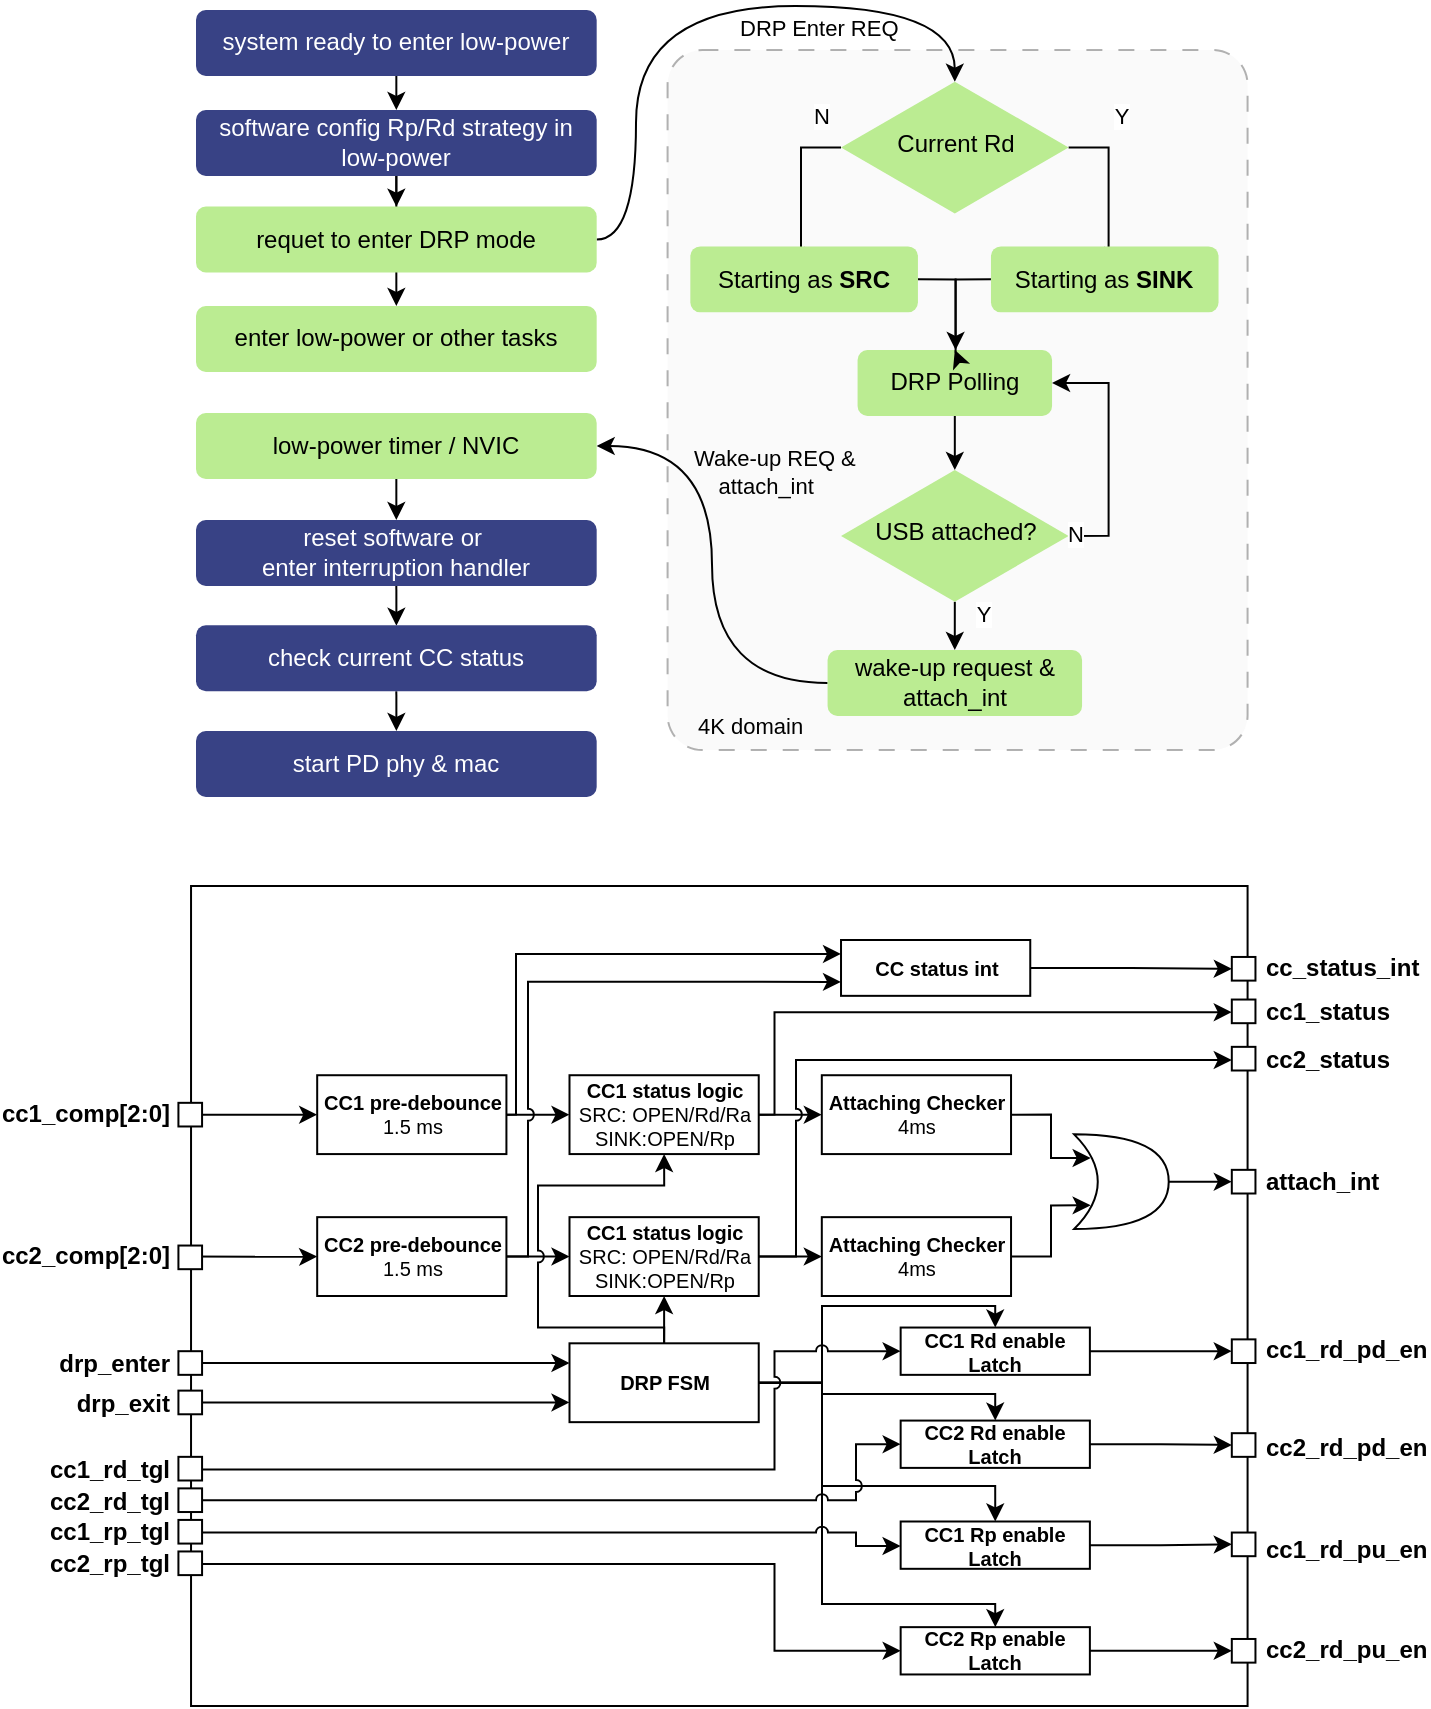 <mxfile version="28.1.1">
  <diagram id="C5RBs43oDa-KdzZeNtuy" name="Page-1">
    <mxGraphModel dx="1251" dy="765" grid="1" gridSize="10" guides="1" tooltips="1" connect="1" arrows="1" fold="1" page="1" pageScale="1" pageWidth="827" pageHeight="1169" math="0" shadow="0">
      <root>
        <mxCell id="WIyWlLk6GJQsqaUBKTNV-0" />
        <mxCell id="WIyWlLk6GJQsqaUBKTNV-1" parent="WIyWlLk6GJQsqaUBKTNV-0" />
        <mxCell id="k-OjUfjaWByeUFr5w0yE-12" value="&lt;span style=&quot;color: rgb(0, 0, 0); font-family: Helvetica; font-size: 11px; font-style: normal; font-variant-ligatures: normal; font-variant-caps: normal; font-weight: 400; letter-spacing: normal; orphans: 2; text-align: center; text-indent: 0px; text-transform: none; widows: 2; word-spacing: 0px; -webkit-text-stroke-width: 0px; white-space: nowrap; text-decoration-thickness: initial; text-decoration-style: initial; text-decoration-color: initial; float: none; display: inline !important;&quot;&gt;DRP Enter REQ&lt;/span&gt;" style="text;whiteSpace=wrap;html=1;labelBackgroundColor=none;" vertex="1" parent="WIyWlLk6GJQsqaUBKTNV-1">
          <mxGeometry x="439.996" y="87.0" width="125.172" height="24.552" as="geometry" />
        </mxCell>
        <mxCell id="k-OjUfjaWByeUFr5w0yE-61" value="" style="rounded=0;whiteSpace=wrap;html=1;" vertex="1" parent="WIyWlLk6GJQsqaUBKTNV-1">
          <mxGeometry x="167.519" y="530" width="528.269" height="410" as="geometry" />
        </mxCell>
        <mxCell id="k-OjUfjaWByeUFr5w0yE-22" style="edgeStyle=orthogonalEdgeStyle;rounded=0;orthogonalLoop=1;jettySize=auto;html=1;exitX=1;exitY=0.5;exitDx=0;exitDy=0;entryX=0;entryY=0.5;entryDx=0;entryDy=0;fontSize=10;" edge="1" parent="WIyWlLk6GJQsqaUBKTNV-1" source="k-OjUfjaWByeUFr5w0yE-13" target="k-OjUfjaWByeUFr5w0yE-15">
          <mxGeometry relative="1" as="geometry" />
        </mxCell>
        <mxCell id="k-OjUfjaWByeUFr5w0yE-161" style="edgeStyle=orthogonalEdgeStyle;rounded=0;orthogonalLoop=1;jettySize=auto;html=1;exitX=1;exitY=0.5;exitDx=0;exitDy=0;entryX=0;entryY=0.25;entryDx=0;entryDy=0;" edge="1" parent="WIyWlLk6GJQsqaUBKTNV-1" source="k-OjUfjaWByeUFr5w0yE-13" target="k-OjUfjaWByeUFr5w0yE-91">
          <mxGeometry relative="1" as="geometry">
            <Array as="points">
              <mxPoint x="330" y="644" />
              <mxPoint x="330" y="564" />
            </Array>
          </mxGeometry>
        </mxCell>
        <mxCell id="k-OjUfjaWByeUFr5w0yE-13" value="&lt;div&gt;&lt;b&gt;CC1 pre-debounce&lt;/b&gt;&lt;/div&gt;&lt;div&gt;&lt;font&gt;1.5 ms&lt;/font&gt;&lt;/div&gt;" style="rounded=0;whiteSpace=wrap;html=1;fontSize=10;" vertex="1" parent="WIyWlLk6GJQsqaUBKTNV-1">
          <mxGeometry x="230.596" y="624.615" width="94.615" height="39.423" as="geometry" />
        </mxCell>
        <mxCell id="k-OjUfjaWByeUFr5w0yE-24" style="edgeStyle=orthogonalEdgeStyle;rounded=0;orthogonalLoop=1;jettySize=auto;html=1;exitX=1;exitY=0.5;exitDx=0;exitDy=0;entryX=0;entryY=0.5;entryDx=0;entryDy=0;fontSize=10;" edge="1" parent="WIyWlLk6GJQsqaUBKTNV-1" source="k-OjUfjaWByeUFr5w0yE-15" target="k-OjUfjaWByeUFr5w0yE-17">
          <mxGeometry relative="1" as="geometry" />
        </mxCell>
        <mxCell id="k-OjUfjaWByeUFr5w0yE-36" style="edgeStyle=orthogonalEdgeStyle;rounded=0;orthogonalLoop=1;jettySize=auto;html=1;exitX=1;exitY=0.5;exitDx=0;exitDy=0;entryX=0;entryY=0.5;entryDx=0;entryDy=0;" edge="1" parent="WIyWlLk6GJQsqaUBKTNV-1" source="k-OjUfjaWByeUFr5w0yE-15" target="k-OjUfjaWByeUFr5w0yE-94">
          <mxGeometry relative="1" as="geometry">
            <mxPoint x="617.336" y="581.25" as="targetPoint" />
            <Array as="points">
              <mxPoint x="459.25" y="644.327" />
              <mxPoint x="459.25" y="593.077" />
              <mxPoint x="687.903" y="593.077" />
            </Array>
          </mxGeometry>
        </mxCell>
        <mxCell id="k-OjUfjaWByeUFr5w0yE-15" value="&lt;b&gt;CC1 status logic&lt;/b&gt;&lt;div&gt;&lt;font&gt;SRC: OPEN/Rd/Ra&lt;/font&gt;&lt;/div&gt;&lt;div&gt;&lt;font&gt;SINK:OPEN/Rp&lt;/font&gt;&lt;/div&gt;" style="rounded=0;whiteSpace=wrap;html=1;fontSize=10;" vertex="1" parent="WIyWlLk6GJQsqaUBKTNV-1">
          <mxGeometry x="356.75" y="624.615" width="94.615" height="39.423" as="geometry" />
        </mxCell>
        <mxCell id="k-OjUfjaWByeUFr5w0yE-17" value="&lt;div&gt;&lt;span style=&quot;background-color: transparent; color: light-dark(rgb(0, 0, 0), rgb(255, 255, 255));&quot;&gt;&lt;b&gt;Attaching Checker&lt;/b&gt;&lt;/span&gt;&lt;/div&gt;&lt;div&gt;&lt;span style=&quot;background-color: transparent; color: light-dark(rgb(0, 0, 0), rgb(255, 255, 255));&quot;&gt;&lt;font&gt;4ms&lt;/font&gt;&lt;/span&gt;&lt;/div&gt;" style="rounded=0;whiteSpace=wrap;html=1;fontSize=10;" vertex="1" parent="WIyWlLk6GJQsqaUBKTNV-1">
          <mxGeometry x="482.903" y="624.615" width="94.615" height="39.423" as="geometry" />
        </mxCell>
        <mxCell id="k-OjUfjaWByeUFr5w0yE-35" style="edgeStyle=orthogonalEdgeStyle;rounded=0;orthogonalLoop=1;jettySize=auto;html=1;exitX=1;exitY=0.5;exitDx=0;exitDy=0;exitPerimeter=0;entryX=0;entryY=0.5;entryDx=0;entryDy=0;" edge="1" parent="WIyWlLk6GJQsqaUBKTNV-1" source="k-OjUfjaWByeUFr5w0yE-18" target="k-OjUfjaWByeUFr5w0yE-77">
          <mxGeometry relative="1" as="geometry">
            <mxPoint x="695.788" y="679.808" as="targetPoint" />
          </mxGeometry>
        </mxCell>
        <mxCell id="k-OjUfjaWByeUFr5w0yE-18" value="" style="shape=xor;whiteSpace=wrap;html=1;fontSize=10;" vertex="1" parent="WIyWlLk6GJQsqaUBKTNV-1">
          <mxGeometry x="609.057" y="654.183" width="47.308" height="47.308" as="geometry" />
        </mxCell>
        <mxCell id="k-OjUfjaWByeUFr5w0yE-23" style="edgeStyle=orthogonalEdgeStyle;rounded=0;orthogonalLoop=1;jettySize=auto;html=1;exitX=1;exitY=0.5;exitDx=0;exitDy=0;entryX=0;entryY=0.5;entryDx=0;entryDy=0;fontSize=10;" edge="1" parent="WIyWlLk6GJQsqaUBKTNV-1" source="k-OjUfjaWByeUFr5w0yE-19" target="k-OjUfjaWByeUFr5w0yE-20">
          <mxGeometry relative="1" as="geometry" />
        </mxCell>
        <mxCell id="k-OjUfjaWByeUFr5w0yE-162" style="edgeStyle=orthogonalEdgeStyle;rounded=0;orthogonalLoop=1;jettySize=auto;html=1;exitX=1;exitY=0.5;exitDx=0;exitDy=0;entryX=0;entryY=0.75;entryDx=0;entryDy=0;jumpStyle=arc;" edge="1" parent="WIyWlLk6GJQsqaUBKTNV-1" source="k-OjUfjaWByeUFr5w0yE-19" target="k-OjUfjaWByeUFr5w0yE-91">
          <mxGeometry relative="1" as="geometry">
            <Array as="points">
              <mxPoint x="336" y="715" />
              <mxPoint x="336" y="578" />
            </Array>
          </mxGeometry>
        </mxCell>
        <mxCell id="k-OjUfjaWByeUFr5w0yE-19" value="&lt;div&gt;&lt;b&gt;CC2 pre-debounce&lt;/b&gt;&lt;/div&gt;&lt;div&gt;&lt;font&gt;1.5 ms&lt;/font&gt;&lt;/div&gt;" style="rounded=0;whiteSpace=wrap;html=1;fontSize=10;" vertex="1" parent="WIyWlLk6GJQsqaUBKTNV-1">
          <mxGeometry x="230.596" y="695.577" width="94.615" height="39.423" as="geometry" />
        </mxCell>
        <mxCell id="k-OjUfjaWByeUFr5w0yE-25" style="edgeStyle=orthogonalEdgeStyle;rounded=0;orthogonalLoop=1;jettySize=auto;html=1;exitX=1;exitY=0.5;exitDx=0;exitDy=0;entryX=0;entryY=0.5;entryDx=0;entryDy=0;fontSize=10;" edge="1" parent="WIyWlLk6GJQsqaUBKTNV-1" source="k-OjUfjaWByeUFr5w0yE-20" target="k-OjUfjaWByeUFr5w0yE-21">
          <mxGeometry relative="1" as="geometry" />
        </mxCell>
        <mxCell id="k-OjUfjaWByeUFr5w0yE-20" value="&lt;b&gt;CC1 status logic&lt;/b&gt;&lt;div&gt;&lt;font&gt;SRC: OPEN/Rd/Ra&lt;/font&gt;&lt;/div&gt;&lt;div&gt;&lt;font&gt;SINK:OPEN/Rp&lt;/font&gt;&lt;/div&gt;" style="rounded=0;whiteSpace=wrap;html=1;fontSize=10;" vertex="1" parent="WIyWlLk6GJQsqaUBKTNV-1">
          <mxGeometry x="356.75" y="695.577" width="94.615" height="39.423" as="geometry" />
        </mxCell>
        <mxCell id="k-OjUfjaWByeUFr5w0yE-21" value="&lt;div&gt;&lt;span style=&quot;background-color: transparent; color: light-dark(rgb(0, 0, 0), rgb(255, 255, 255));&quot;&gt;&lt;b&gt;Attaching Checker&lt;/b&gt;&lt;/span&gt;&lt;/div&gt;&lt;div&gt;&lt;span style=&quot;background-color: transparent; color: light-dark(rgb(0, 0, 0), rgb(255, 255, 255));&quot;&gt;&lt;font&gt;4ms&lt;/font&gt;&lt;/span&gt;&lt;/div&gt;" style="rounded=0;whiteSpace=wrap;html=1;fontSize=10;" vertex="1" parent="WIyWlLk6GJQsqaUBKTNV-1">
          <mxGeometry x="482.903" y="695.577" width="94.615" height="39.423" as="geometry" />
        </mxCell>
        <mxCell id="k-OjUfjaWByeUFr5w0yE-27" style="edgeStyle=orthogonalEdgeStyle;rounded=0;orthogonalLoop=1;jettySize=auto;html=1;exitX=1;exitY=0.5;exitDx=0;exitDy=0;entryX=0.175;entryY=0.25;entryDx=0;entryDy=0;entryPerimeter=0;fontSize=10;" edge="1" parent="WIyWlLk6GJQsqaUBKTNV-1" source="k-OjUfjaWByeUFr5w0yE-17" target="k-OjUfjaWByeUFr5w0yE-18">
          <mxGeometry relative="1" as="geometry" />
        </mxCell>
        <mxCell id="k-OjUfjaWByeUFr5w0yE-30" style="edgeStyle=orthogonalEdgeStyle;rounded=0;orthogonalLoop=1;jettySize=auto;html=1;exitX=0.5;exitY=0;exitDx=0;exitDy=0;entryX=0.5;entryY=1;entryDx=0;entryDy=0;fontSize=10;" edge="1" parent="WIyWlLk6GJQsqaUBKTNV-1" source="k-OjUfjaWByeUFr5w0yE-29" target="k-OjUfjaWByeUFr5w0yE-20">
          <mxGeometry relative="1" as="geometry" />
        </mxCell>
        <mxCell id="k-OjUfjaWByeUFr5w0yE-31" style="edgeStyle=orthogonalEdgeStyle;rounded=0;orthogonalLoop=1;jettySize=auto;html=1;exitX=0.5;exitY=0;exitDx=0;exitDy=0;entryX=0.5;entryY=1;entryDx=0;entryDy=0;jumpStyle=arc;fontSize=10;" edge="1" parent="WIyWlLk6GJQsqaUBKTNV-1" source="k-OjUfjaWByeUFr5w0yE-29" target="k-OjUfjaWByeUFr5w0yE-15">
          <mxGeometry relative="1" as="geometry">
            <Array as="points">
              <mxPoint x="404.057" y="750.769" />
              <mxPoint x="340.98" y="750.769" />
              <mxPoint x="340.98" y="679.808" />
              <mxPoint x="404.057" y="679.808" />
            </Array>
          </mxGeometry>
        </mxCell>
        <mxCell id="k-OjUfjaWByeUFr5w0yE-33" style="edgeStyle=orthogonalEdgeStyle;rounded=0;orthogonalLoop=1;jettySize=auto;html=1;exitX=1;exitY=0.5;exitDx=0;exitDy=0;entryX=0.5;entryY=0;entryDx=0;entryDy=0;fontSize=10;" edge="1" parent="WIyWlLk6GJQsqaUBKTNV-1" source="k-OjUfjaWByeUFr5w0yE-29" target="k-OjUfjaWByeUFr5w0yE-44">
          <mxGeometry relative="1" as="geometry">
            <mxPoint x="482.903" y="778.365" as="targetPoint" />
            <Array as="points">
              <mxPoint x="483" y="778" />
              <mxPoint x="483" y="740" />
              <mxPoint x="570" y="740" />
            </Array>
          </mxGeometry>
        </mxCell>
        <mxCell id="k-OjUfjaWByeUFr5w0yE-45" style="edgeStyle=orthogonalEdgeStyle;rounded=0;orthogonalLoop=1;jettySize=auto;html=1;exitX=1;exitY=0.5;exitDx=0;exitDy=0;entryX=0.5;entryY=0;entryDx=0;entryDy=0;fontSize=10;" edge="1" parent="WIyWlLk6GJQsqaUBKTNV-1" source="k-OjUfjaWByeUFr5w0yE-29" target="k-OjUfjaWByeUFr5w0yE-41">
          <mxGeometry relative="1" as="geometry">
            <Array as="points">
              <mxPoint x="483" y="778" />
              <mxPoint x="483" y="784" />
              <mxPoint x="570" y="784" />
            </Array>
          </mxGeometry>
        </mxCell>
        <mxCell id="k-OjUfjaWByeUFr5w0yE-29" value="DRP FSM" style="rounded=0;whiteSpace=wrap;html=1;fontStyle=1;fontSize=10;" vertex="1" parent="WIyWlLk6GJQsqaUBKTNV-1">
          <mxGeometry x="356.75" y="758.654" width="94.615" height="39.423" as="geometry" />
        </mxCell>
        <mxCell id="k-OjUfjaWByeUFr5w0yE-84" style="edgeStyle=orthogonalEdgeStyle;rounded=0;orthogonalLoop=1;jettySize=auto;html=1;exitX=1;exitY=0.5;exitDx=0;exitDy=0;entryX=0;entryY=0.5;entryDx=0;entryDy=0;" edge="1" parent="WIyWlLk6GJQsqaUBKTNV-1" source="k-OjUfjaWByeUFr5w0yE-41" target="k-OjUfjaWByeUFr5w0yE-80">
          <mxGeometry relative="1" as="geometry" />
        </mxCell>
        <mxCell id="k-OjUfjaWByeUFr5w0yE-41" value="CC2 Rd enable&lt;div&gt;Latch&lt;/div&gt;" style="rounded=0;whiteSpace=wrap;html=1;fontStyle=1;fontSize=10;" vertex="1" parent="WIyWlLk6GJQsqaUBKTNV-1">
          <mxGeometry x="522.326" y="797.288" width="94.615" height="23.654" as="geometry" />
        </mxCell>
        <mxCell id="k-OjUfjaWByeUFr5w0yE-85" style="edgeStyle=orthogonalEdgeStyle;rounded=0;orthogonalLoop=1;jettySize=auto;html=1;exitX=1;exitY=0.5;exitDx=0;exitDy=0;entryX=0;entryY=0.5;entryDx=0;entryDy=0;" edge="1" parent="WIyWlLk6GJQsqaUBKTNV-1" source="k-OjUfjaWByeUFr5w0yE-42" target="k-OjUfjaWByeUFr5w0yE-81">
          <mxGeometry relative="1" as="geometry" />
        </mxCell>
        <mxCell id="k-OjUfjaWByeUFr5w0yE-42" value="CC1 Rp enable&lt;div&gt;Latch&lt;/div&gt;" style="rounded=0;whiteSpace=wrap;html=1;fontStyle=1;fontSize=10;" vertex="1" parent="WIyWlLk6GJQsqaUBKTNV-1">
          <mxGeometry x="522.326" y="847.75" width="94.615" height="23.654" as="geometry" />
        </mxCell>
        <mxCell id="k-OjUfjaWByeUFr5w0yE-86" style="edgeStyle=orthogonalEdgeStyle;rounded=0;orthogonalLoop=1;jettySize=auto;html=1;exitX=1;exitY=0.5;exitDx=0;exitDy=0;entryX=0;entryY=0.5;entryDx=0;entryDy=0;" edge="1" parent="WIyWlLk6GJQsqaUBKTNV-1" source="k-OjUfjaWByeUFr5w0yE-43" target="k-OjUfjaWByeUFr5w0yE-82">
          <mxGeometry relative="1" as="geometry" />
        </mxCell>
        <mxCell id="k-OjUfjaWByeUFr5w0yE-43" value="CC2 Rp enable&lt;div&gt;Latch&lt;/div&gt;" style="rounded=0;whiteSpace=wrap;html=1;fontStyle=1;fontSize=10;" vertex="1" parent="WIyWlLk6GJQsqaUBKTNV-1">
          <mxGeometry x="522.326" y="900.577" width="94.615" height="23.654" as="geometry" />
        </mxCell>
        <mxCell id="k-OjUfjaWByeUFr5w0yE-83" style="edgeStyle=orthogonalEdgeStyle;rounded=0;orthogonalLoop=1;jettySize=auto;html=1;exitX=1;exitY=0.5;exitDx=0;exitDy=0;entryX=0;entryY=0.5;entryDx=0;entryDy=0;" edge="1" parent="WIyWlLk6GJQsqaUBKTNV-1" source="k-OjUfjaWByeUFr5w0yE-44" target="k-OjUfjaWByeUFr5w0yE-78">
          <mxGeometry relative="1" as="geometry" />
        </mxCell>
        <mxCell id="k-OjUfjaWByeUFr5w0yE-44" value="&lt;b&gt;CC1 Rd enable&lt;/b&gt;&lt;div&gt;&lt;b&gt;Latch&lt;/b&gt;&lt;/div&gt;" style="rounded=0;whiteSpace=wrap;html=1;fontSize=10;" vertex="1" parent="WIyWlLk6GJQsqaUBKTNV-1">
          <mxGeometry x="522.326" y="750.769" width="94.615" height="23.654" as="geometry" />
        </mxCell>
        <mxCell id="k-OjUfjaWByeUFr5w0yE-46" style="edgeStyle=orthogonalEdgeStyle;rounded=0;orthogonalLoop=1;jettySize=auto;html=1;exitX=1;exitY=0.5;exitDx=0;exitDy=0;entryX=0.5;entryY=0;entryDx=0;entryDy=0;fontSize=10;" edge="1" parent="WIyWlLk6GJQsqaUBKTNV-1" source="k-OjUfjaWByeUFr5w0yE-29" target="k-OjUfjaWByeUFr5w0yE-42">
          <mxGeometry relative="1" as="geometry">
            <mxPoint x="498.673" y="813.846" as="sourcePoint" />
            <mxPoint x="616.942" y="841.442" as="targetPoint" />
            <Array as="points">
              <mxPoint x="483" y="778" />
              <mxPoint x="483" y="830" />
              <mxPoint x="570" y="830" />
            </Array>
          </mxGeometry>
        </mxCell>
        <mxCell id="k-OjUfjaWByeUFr5w0yE-47" style="edgeStyle=orthogonalEdgeStyle;rounded=0;orthogonalLoop=1;jettySize=auto;html=1;exitX=1;exitY=0.5;exitDx=0;exitDy=0;entryX=0.5;entryY=0;entryDx=0;entryDy=0;fontSize=10;" edge="1" parent="WIyWlLk6GJQsqaUBKTNV-1" source="k-OjUfjaWByeUFr5w0yE-29" target="k-OjUfjaWByeUFr5w0yE-43">
          <mxGeometry relative="1" as="geometry">
            <mxPoint x="475.019" y="829.615" as="sourcePoint" />
            <mxPoint x="593.288" y="904.519" as="targetPoint" />
            <Array as="points">
              <mxPoint x="483" y="778" />
              <mxPoint x="483" y="889" />
              <mxPoint x="570" y="889" />
            </Array>
          </mxGeometry>
        </mxCell>
        <mxCell id="k-OjUfjaWByeUFr5w0yE-48" style="edgeStyle=orthogonalEdgeStyle;rounded=0;orthogonalLoop=1;jettySize=auto;html=1;entryX=0;entryY=0.5;entryDx=0;entryDy=0;jumpStyle=arc;" edge="1" parent="WIyWlLk6GJQsqaUBKTNV-1" target="k-OjUfjaWByeUFr5w0yE-44">
          <mxGeometry relative="1" as="geometry">
            <mxPoint x="443.48" y="829.615" as="targetPoint" />
            <mxPoint x="167.519" y="821.731" as="sourcePoint" />
            <Array as="points">
              <mxPoint x="459.25" y="821.731" />
              <mxPoint x="459.25" y="762.596" />
            </Array>
          </mxGeometry>
        </mxCell>
        <mxCell id="k-OjUfjaWByeUFr5w0yE-50" style="edgeStyle=orthogonalEdgeStyle;rounded=0;orthogonalLoop=1;jettySize=auto;html=1;entryX=0;entryY=0.5;entryDx=0;entryDy=0;jumpStyle=arc;" edge="1" parent="WIyWlLk6GJQsqaUBKTNV-1" target="k-OjUfjaWByeUFr5w0yE-42">
          <mxGeometry relative="1" as="geometry">
            <mxPoint x="522.326" y="876.923" as="targetPoint" />
            <mxPoint x="167.519" y="853.269" as="sourcePoint" />
            <Array as="points">
              <mxPoint x="500" y="853" />
              <mxPoint x="500" y="860" />
              <mxPoint x="522" y="860" />
            </Array>
          </mxGeometry>
        </mxCell>
        <mxCell id="k-OjUfjaWByeUFr5w0yE-51" style="edgeStyle=orthogonalEdgeStyle;rounded=0;orthogonalLoop=1;jettySize=auto;html=1;entryX=0;entryY=0.5;entryDx=0;entryDy=0;jumpStyle=arc;" edge="1" parent="WIyWlLk6GJQsqaUBKTNV-1" target="k-OjUfjaWByeUFr5w0yE-43">
          <mxGeometry relative="1" as="geometry">
            <mxPoint x="672.134" y="880.865" as="targetPoint" />
            <mxPoint x="167.519" y="869.038" as="sourcePoint" />
            <Array as="points">
              <mxPoint x="459.25" y="869.038" />
              <mxPoint x="459.25" y="912.404" />
            </Array>
          </mxGeometry>
        </mxCell>
        <mxCell id="k-OjUfjaWByeUFr5w0yE-52" style="edgeStyle=orthogonalEdgeStyle;rounded=0;orthogonalLoop=1;jettySize=auto;html=1;entryX=0;entryY=0.5;entryDx=0;entryDy=0;jumpStyle=arc;" edge="1" parent="WIyWlLk6GJQsqaUBKTNV-1" source="k-OjUfjaWByeUFr5w0yE-63" target="k-OjUfjaWByeUFr5w0yE-13">
          <mxGeometry relative="1" as="geometry">
            <mxPoint x="254.25" y="643.996" as="targetPoint" />
            <mxPoint x="167.519" y="644.327" as="sourcePoint" />
            <Array as="points" />
          </mxGeometry>
        </mxCell>
        <mxCell id="k-OjUfjaWByeUFr5w0yE-53" style="edgeStyle=orthogonalEdgeStyle;rounded=0;orthogonalLoop=1;jettySize=auto;html=1;entryX=0;entryY=0.5;entryDx=0;entryDy=0;jumpStyle=arc;" edge="1" parent="WIyWlLk6GJQsqaUBKTNV-1" target="k-OjUfjaWByeUFr5w0yE-19">
          <mxGeometry relative="1" as="geometry">
            <mxPoint x="230.596" y="714.957" as="targetPoint" />
            <mxPoint x="167.519" y="715.288" as="sourcePoint" />
            <Array as="points" />
          </mxGeometry>
        </mxCell>
        <mxCell id="k-OjUfjaWByeUFr5w0yE-55" style="edgeStyle=orthogonalEdgeStyle;rounded=0;orthogonalLoop=1;jettySize=auto;html=1;exitX=1;exitY=0.5;exitDx=0;exitDy=0;entryX=0;entryY=0.5;entryDx=0;entryDy=0;jumpStyle=arc;" edge="1" parent="WIyWlLk6GJQsqaUBKTNV-1" source="k-OjUfjaWByeUFr5w0yE-20" target="k-OjUfjaWByeUFr5w0yE-95">
          <mxGeometry relative="1" as="geometry">
            <mxPoint x="617.336" y="604.904" as="targetPoint" />
            <mxPoint x="482.903" y="671.923" as="sourcePoint" />
            <Array as="points">
              <mxPoint x="470" y="715" />
              <mxPoint x="470" y="617" />
              <mxPoint x="688" y="617" />
            </Array>
          </mxGeometry>
        </mxCell>
        <mxCell id="k-OjUfjaWByeUFr5w0yE-64" value="" style="edgeStyle=orthogonalEdgeStyle;rounded=0;orthogonalLoop=1;jettySize=auto;html=1;entryX=0;entryY=0.5;entryDx=0;entryDy=0;jumpStyle=arc;fontStyle=1" edge="1" parent="WIyWlLk6GJQsqaUBKTNV-1" target="k-OjUfjaWByeUFr5w0yE-63">
          <mxGeometry relative="1" as="geometry">
            <mxPoint x="230.596" y="644.327" as="targetPoint" />
            <mxPoint x="167.519" y="644.327" as="sourcePoint" />
            <Array as="points" />
          </mxGeometry>
        </mxCell>
        <mxCell id="k-OjUfjaWByeUFr5w0yE-63" value="" style="whiteSpace=wrap;html=1;aspect=fixed;" vertex="1" parent="WIyWlLk6GJQsqaUBKTNV-1">
          <mxGeometry x="161.211" y="638.413" width="11.827" height="11.827" as="geometry" />
        </mxCell>
        <mxCell id="k-OjUfjaWByeUFr5w0yE-65" value="" style="whiteSpace=wrap;html=1;aspect=fixed;" vertex="1" parent="WIyWlLk6GJQsqaUBKTNV-1">
          <mxGeometry x="161.211" y="709.769" width="11.827" height="11.827" as="geometry" />
        </mxCell>
        <mxCell id="k-OjUfjaWByeUFr5w0yE-66" value="" style="whiteSpace=wrap;html=1;aspect=fixed;" vertex="1" parent="WIyWlLk6GJQsqaUBKTNV-1">
          <mxGeometry x="161.211" y="815.423" width="11.827" height="11.827" as="geometry" />
        </mxCell>
        <mxCell id="k-OjUfjaWByeUFr5w0yE-67" value="" style="whiteSpace=wrap;html=1;aspect=fixed;" vertex="1" parent="WIyWlLk6GJQsqaUBKTNV-1">
          <mxGeometry x="161.211" y="862.731" width="11.827" height="11.827" as="geometry" />
        </mxCell>
        <mxCell id="k-OjUfjaWByeUFr5w0yE-68" value="" style="whiteSpace=wrap;html=1;aspect=fixed;" vertex="1" parent="WIyWlLk6GJQsqaUBKTNV-1">
          <mxGeometry x="161.211" y="846.962" width="11.827" height="11.827" as="geometry" />
        </mxCell>
        <mxCell id="k-OjUfjaWByeUFr5w0yE-154" style="edgeStyle=orthogonalEdgeStyle;rounded=0;orthogonalLoop=1;jettySize=auto;html=1;exitX=1;exitY=0.5;exitDx=0;exitDy=0;entryX=0;entryY=0.5;entryDx=0;entryDy=0;jumpStyle=arc;" edge="1" parent="WIyWlLk6GJQsqaUBKTNV-1" source="k-OjUfjaWByeUFr5w0yE-69" target="k-OjUfjaWByeUFr5w0yE-41">
          <mxGeometry relative="1" as="geometry">
            <Array as="points">
              <mxPoint x="500" y="837" />
              <mxPoint x="500" y="809" />
            </Array>
          </mxGeometry>
        </mxCell>
        <mxCell id="k-OjUfjaWByeUFr5w0yE-69" value="" style="whiteSpace=wrap;html=1;aspect=fixed;" vertex="1" parent="WIyWlLk6GJQsqaUBKTNV-1">
          <mxGeometry x="161.211" y="831.192" width="11.827" height="11.827" as="geometry" />
        </mxCell>
        <mxCell id="k-OjUfjaWByeUFr5w0yE-70" value="" style="whiteSpace=wrap;html=1;aspect=fixed;" vertex="1" parent="WIyWlLk6GJQsqaUBKTNV-1">
          <mxGeometry x="161.211" y="762.596" width="11.827" height="11.827" as="geometry" />
        </mxCell>
        <mxCell id="k-OjUfjaWByeUFr5w0yE-71" value="" style="whiteSpace=wrap;html=1;aspect=fixed;" vertex="1" parent="WIyWlLk6GJQsqaUBKTNV-1">
          <mxGeometry x="161.211" y="782.308" width="11.827" height="11.827" as="geometry" />
        </mxCell>
        <mxCell id="k-OjUfjaWByeUFr5w0yE-72" style="edgeStyle=orthogonalEdgeStyle;rounded=0;orthogonalLoop=1;jettySize=auto;html=1;entryX=0;entryY=0.25;entryDx=0;entryDy=0;jumpStyle=arc;exitX=1;exitY=0.5;exitDx=0;exitDy=0;" edge="1" parent="WIyWlLk6GJQsqaUBKTNV-1" source="k-OjUfjaWByeUFr5w0yE-70" target="k-OjUfjaWByeUFr5w0yE-29">
          <mxGeometry relative="1" as="geometry">
            <mxPoint x="593.288" y="813.846" as="targetPoint" />
            <mxPoint x="238.481" y="872.981" as="sourcePoint" />
            <Array as="points">
              <mxPoint x="301.557" y="768.904" />
              <mxPoint x="356.75" y="768.904" />
            </Array>
          </mxGeometry>
        </mxCell>
        <mxCell id="k-OjUfjaWByeUFr5w0yE-73" style="edgeStyle=orthogonalEdgeStyle;rounded=0;orthogonalLoop=1;jettySize=auto;html=1;entryX=0;entryY=0.75;entryDx=0;entryDy=0;jumpStyle=arc;exitX=1;exitY=0.5;exitDx=0;exitDy=0;" edge="1" parent="WIyWlLk6GJQsqaUBKTNV-1" source="k-OjUfjaWByeUFr5w0yE-71" target="k-OjUfjaWByeUFr5w0yE-29">
          <mxGeometry relative="1" as="geometry">
            <mxPoint x="461.615" y="762.596" as="targetPoint" />
            <mxPoint x="277.904" y="758.654" as="sourcePoint" />
            <Array as="points">
              <mxPoint x="262.134" y="788.615" />
              <mxPoint x="262.134" y="788.615" />
            </Array>
          </mxGeometry>
        </mxCell>
        <mxCell id="k-OjUfjaWByeUFr5w0yE-74" value="" style="whiteSpace=wrap;html=1;aspect=fixed;" vertex="1" parent="WIyWlLk6GJQsqaUBKTNV-1">
          <mxGeometry x="687.903" y="565.481" width="11.827" height="11.827" as="geometry" />
        </mxCell>
        <mxCell id="k-OjUfjaWByeUFr5w0yE-77" value="" style="whiteSpace=wrap;html=1;aspect=fixed;" vertex="1" parent="WIyWlLk6GJQsqaUBKTNV-1">
          <mxGeometry x="687.903" y="671.923" width="11.827" height="11.827" as="geometry" />
        </mxCell>
        <mxCell id="k-OjUfjaWByeUFr5w0yE-78" value="" style="whiteSpace=wrap;html=1;aspect=fixed;" vertex="1" parent="WIyWlLk6GJQsqaUBKTNV-1">
          <mxGeometry x="687.903" y="756.683" width="11.827" height="11.827" as="geometry" />
        </mxCell>
        <mxCell id="k-OjUfjaWByeUFr5w0yE-80" value="" style="whiteSpace=wrap;html=1;aspect=fixed;" vertex="1" parent="WIyWlLk6GJQsqaUBKTNV-1">
          <mxGeometry x="687.903" y="803.596" width="11.827" height="11.827" as="geometry" />
        </mxCell>
        <mxCell id="k-OjUfjaWByeUFr5w0yE-81" value="" style="whiteSpace=wrap;html=1;aspect=fixed;" vertex="1" parent="WIyWlLk6GJQsqaUBKTNV-1">
          <mxGeometry x="687.903" y="853.269" width="11.827" height="11.827" as="geometry" />
        </mxCell>
        <mxCell id="k-OjUfjaWByeUFr5w0yE-82" value="" style="whiteSpace=wrap;html=1;aspect=fixed;" vertex="1" parent="WIyWlLk6GJQsqaUBKTNV-1">
          <mxGeometry x="687.903" y="906.49" width="11.827" height="11.827" as="geometry" />
        </mxCell>
        <mxCell id="k-OjUfjaWByeUFr5w0yE-97" style="edgeStyle=orthogonalEdgeStyle;rounded=0;orthogonalLoop=1;jettySize=auto;html=1;exitX=1;exitY=0.5;exitDx=0;exitDy=0;entryX=0;entryY=0.5;entryDx=0;entryDy=0;" edge="1" parent="WIyWlLk6GJQsqaUBKTNV-1" source="k-OjUfjaWByeUFr5w0yE-91" target="k-OjUfjaWByeUFr5w0yE-74">
          <mxGeometry relative="1" as="geometry" />
        </mxCell>
        <mxCell id="k-OjUfjaWByeUFr5w0yE-91" value="&lt;b&gt;CC status int&lt;/b&gt;" style="rounded=0;whiteSpace=wrap;html=1;fontSize=10;" vertex="1" parent="WIyWlLk6GJQsqaUBKTNV-1">
          <mxGeometry x="492.51" y="557" width="94.62" height="27.92" as="geometry" />
        </mxCell>
        <mxCell id="k-OjUfjaWByeUFr5w0yE-94" value="" style="whiteSpace=wrap;html=1;aspect=fixed;" vertex="1" parent="WIyWlLk6GJQsqaUBKTNV-1">
          <mxGeometry x="687.903" y="586.769" width="11.827" height="11.827" as="geometry" />
        </mxCell>
        <mxCell id="k-OjUfjaWByeUFr5w0yE-95" value="" style="whiteSpace=wrap;html=1;aspect=fixed;" vertex="1" parent="WIyWlLk6GJQsqaUBKTNV-1">
          <mxGeometry x="687.903" y="610.423" width="11.827" height="11.827" as="geometry" />
        </mxCell>
        <mxCell id="k-OjUfjaWByeUFr5w0yE-117" value="cc1_comp[2:0]" style="text;html=1;align=right;verticalAlign=middle;whiteSpace=wrap;rounded=0;fontStyle=1" vertex="1" parent="WIyWlLk6GJQsqaUBKTNV-1">
          <mxGeometry x="80" y="632.5" width="78.846" height="23.654" as="geometry" />
        </mxCell>
        <mxCell id="k-OjUfjaWByeUFr5w0yE-118" value="cc2_comp[2:0]" style="text;html=1;align=right;verticalAlign=middle;whiteSpace=wrap;rounded=0;fontStyle=1" vertex="1" parent="WIyWlLk6GJQsqaUBKTNV-1">
          <mxGeometry x="87.885" y="703.462" width="70.961" height="23.654" as="geometry" />
        </mxCell>
        <mxCell id="k-OjUfjaWByeUFr5w0yE-119" value="drp_enter" style="text;html=1;align=right;verticalAlign=middle;whiteSpace=wrap;rounded=0;fontStyle=1" vertex="1" parent="WIyWlLk6GJQsqaUBKTNV-1">
          <mxGeometry x="80" y="757.077" width="78.846" height="23.654" as="geometry" />
        </mxCell>
        <mxCell id="k-OjUfjaWByeUFr5w0yE-120" value="drp_exit" style="text;html=1;align=right;verticalAlign=middle;whiteSpace=wrap;rounded=0;fontStyle=1" vertex="1" parent="WIyWlLk6GJQsqaUBKTNV-1">
          <mxGeometry x="80" y="777.577" width="78.846" height="23.654" as="geometry" />
        </mxCell>
        <mxCell id="k-OjUfjaWByeUFr5w0yE-121" value="cc1_rd_tgl" style="text;html=1;align=right;verticalAlign=middle;whiteSpace=wrap;rounded=0;fontStyle=1" vertex="1" parent="WIyWlLk6GJQsqaUBKTNV-1">
          <mxGeometry x="80" y="809.904" width="78.846" height="23.654" as="geometry" />
        </mxCell>
        <mxCell id="k-OjUfjaWByeUFr5w0yE-122" value="cc2_rd_tgl" style="text;html=1;align=right;verticalAlign=middle;whiteSpace=wrap;rounded=0;fontStyle=1" vertex="1" parent="WIyWlLk6GJQsqaUBKTNV-1">
          <mxGeometry x="80" y="825.673" width="78.846" height="23.654" as="geometry" />
        </mxCell>
        <mxCell id="k-OjUfjaWByeUFr5w0yE-123" value="cc2_rp_tgl" style="text;html=1;align=right;verticalAlign=middle;whiteSpace=wrap;rounded=0;fontStyle=1" vertex="1" parent="WIyWlLk6GJQsqaUBKTNV-1">
          <mxGeometry x="80" y="857.212" width="78.846" height="23.654" as="geometry" />
        </mxCell>
        <mxCell id="k-OjUfjaWByeUFr5w0yE-124" value="cc1_rp_tgl" style="text;html=1;align=right;verticalAlign=middle;whiteSpace=wrap;rounded=0;fontStyle=1" vertex="1" parent="WIyWlLk6GJQsqaUBKTNV-1">
          <mxGeometry x="80" y="841.442" width="78.846" height="23.654" as="geometry" />
        </mxCell>
        <mxCell id="k-OjUfjaWByeUFr5w0yE-126" value="cc_status_int" style="text;html=1;align=left;verticalAlign=middle;whiteSpace=wrap;rounded=0;fontStyle=1" vertex="1" parent="WIyWlLk6GJQsqaUBKTNV-1">
          <mxGeometry x="702.884" y="559.173" width="78.846" height="23.654" as="geometry" />
        </mxCell>
        <mxCell id="k-OjUfjaWByeUFr5w0yE-127" value="cc1_status" style="text;html=1;align=left;verticalAlign=middle;whiteSpace=wrap;rounded=0;fontStyle=1" vertex="1" parent="WIyWlLk6GJQsqaUBKTNV-1">
          <mxGeometry x="702.884" y="581.25" width="70.961" height="23.654" as="geometry" />
        </mxCell>
        <mxCell id="k-OjUfjaWByeUFr5w0yE-128" value="cc1_rd_pd_en" style="text;html=1;align=left;verticalAlign=middle;whiteSpace=wrap;rounded=0;fontStyle=1" vertex="1" parent="WIyWlLk6GJQsqaUBKTNV-1">
          <mxGeometry x="702.884" y="749.981" width="78.846" height="23.654" as="geometry" />
        </mxCell>
        <mxCell id="k-OjUfjaWByeUFr5w0yE-134" value="cc2_status" style="text;html=1;align=left;verticalAlign=middle;whiteSpace=wrap;rounded=0;fontStyle=1" vertex="1" parent="WIyWlLk6GJQsqaUBKTNV-1">
          <mxGeometry x="702.884" y="604.904" width="70.961" height="23.654" as="geometry" />
        </mxCell>
        <mxCell id="k-OjUfjaWByeUFr5w0yE-135" value="cc2_rd_pd_en" style="text;html=1;align=left;verticalAlign=middle;whiteSpace=wrap;rounded=0;fontStyle=1" vertex="1" parent="WIyWlLk6GJQsqaUBKTNV-1">
          <mxGeometry x="702.884" y="799.654" width="78.846" height="23.654" as="geometry" />
        </mxCell>
        <mxCell id="k-OjUfjaWByeUFr5w0yE-136" value="cc1_rd_pu_en" style="text;html=1;align=left;verticalAlign=middle;whiteSpace=wrap;rounded=0;fontStyle=1" vertex="1" parent="WIyWlLk6GJQsqaUBKTNV-1">
          <mxGeometry x="702.884" y="850.115" width="78.846" height="23.654" as="geometry" />
        </mxCell>
        <mxCell id="k-OjUfjaWByeUFr5w0yE-137" value="cc2_rd_pu_en" style="text;html=1;align=left;verticalAlign=middle;whiteSpace=wrap;rounded=0;fontStyle=1" vertex="1" parent="WIyWlLk6GJQsqaUBKTNV-1">
          <mxGeometry x="702.884" y="899.788" width="78.846" height="23.654" as="geometry" />
        </mxCell>
        <mxCell id="k-OjUfjaWByeUFr5w0yE-138" value="attach_int" style="text;html=1;align=left;verticalAlign=middle;whiteSpace=wrap;rounded=0;fontStyle=1" vertex="1" parent="WIyWlLk6GJQsqaUBKTNV-1">
          <mxGeometry x="702.884" y="666.404" width="70.961" height="23.654" as="geometry" />
        </mxCell>
        <mxCell id="vN00l0qTzNNKVDD8UDj6-46" value="" style="rounded=1;whiteSpace=wrap;html=1;fontFamily=Helvetica;fontSize=11;labelBackgroundColor=default;arcSize=6;dashed=1;dashPattern=8 8;fillColor=#f5f5f5;strokeColor=#666666;fontColor=#333333;opacity=50;" parent="WIyWlLk6GJQsqaUBKTNV-1" vertex="1">
          <mxGeometry x="405.79" y="112" width="290" height="350" as="geometry" />
        </mxCell>
        <mxCell id="k-OjUfjaWByeUFr5w0yE-115" style="edgeStyle=orthogonalEdgeStyle;rounded=0;orthogonalLoop=1;jettySize=auto;html=1;exitX=1;exitY=0.5;exitDx=0;exitDy=0;entryX=0.5;entryY=0;entryDx=0;entryDy=0;curved=1;" edge="1" parent="WIyWlLk6GJQsqaUBKTNV-1" source="vN00l0qTzNNKVDD8UDj6-1" target="k-OjUfjaWByeUFr5w0yE-0">
          <mxGeometry relative="1" as="geometry">
            <Array as="points">
              <mxPoint x="390" y="207" />
              <mxPoint x="390" y="90" />
              <mxPoint x="549" y="90" />
            </Array>
          </mxGeometry>
        </mxCell>
        <mxCell id="k-OjUfjaWByeUFr5w0yE-108" style="edgeStyle=orthogonalEdgeStyle;rounded=0;orthogonalLoop=1;jettySize=auto;html=1;exitX=0.5;exitY=1;exitDx=0;exitDy=0;entryX=0.5;entryY=0;entryDx=0;entryDy=0;" edge="1" parent="WIyWlLk6GJQsqaUBKTNV-1" source="vN00l0qTzNNKVDD8UDj6-14" target="vN00l0qTzNNKVDD8UDj6-20">
          <mxGeometry relative="1" as="geometry" />
        </mxCell>
        <mxCell id="vN00l0qTzNNKVDD8UDj6-14" value="&lt;div&gt;DRP Polling&lt;/div&gt;" style="rounded=1;whiteSpace=wrap;html=1;fontSize=12;glass=0;strokeWidth=1;shadow=0;fillColor=#BBEC92;strokeColor=none;" parent="WIyWlLk6GJQsqaUBKTNV-1" vertex="1">
          <mxGeometry x="500.79" y="262" width="97.24" height="32.95" as="geometry" />
        </mxCell>
        <mxCell id="k-OjUfjaWByeUFr5w0yE-109" style="edgeStyle=orthogonalEdgeStyle;rounded=0;orthogonalLoop=1;jettySize=auto;html=1;exitX=0.5;exitY=1;exitDx=0;exitDy=0;" edge="1" parent="WIyWlLk6GJQsqaUBKTNV-1" source="vN00l0qTzNNKVDD8UDj6-20" target="vN00l0qTzNNKVDD8UDj6-29">
          <mxGeometry relative="1" as="geometry" />
        </mxCell>
        <mxCell id="k-OjUfjaWByeUFr5w0yE-144" style="edgeStyle=orthogonalEdgeStyle;rounded=0;orthogonalLoop=1;jettySize=auto;html=1;exitX=1;exitY=0.5;exitDx=0;exitDy=0;entryX=1;entryY=0.5;entryDx=0;entryDy=0;" edge="1" parent="WIyWlLk6GJQsqaUBKTNV-1" source="vN00l0qTzNNKVDD8UDj6-20" target="vN00l0qTzNNKVDD8UDj6-14">
          <mxGeometry relative="1" as="geometry" />
        </mxCell>
        <mxCell id="vN00l0qTzNNKVDD8UDj6-20" value="USB attached?" style="rhombus;whiteSpace=wrap;html=1;shadow=0;fontFamily=Helvetica;fontSize=12;align=center;strokeWidth=1;spacing=6;spacingTop=-4;fillColor=#BBEC92;strokeColor=none;" parent="WIyWlLk6GJQsqaUBKTNV-1" vertex="1">
          <mxGeometry x="492.513" y="321.996" width="113.793" height="65.892" as="geometry" />
        </mxCell>
        <mxCell id="vN00l0qTzNNKVDD8UDj6-27" value="N" style="text;html=1;align=center;verticalAlign=middle;whiteSpace=wrap;rounded=0;fontFamily=Helvetica;fontSize=11;fontColor=default;labelBackgroundColor=default;" parent="WIyWlLk6GJQsqaUBKTNV-1" vertex="1">
          <mxGeometry x="592.618" y="341.989" width="34.138" height="24.709" as="geometry" />
        </mxCell>
        <mxCell id="vN00l0qTzNNKVDD8UDj6-28" value="Y" style="text;html=1;align=center;verticalAlign=middle;whiteSpace=wrap;rounded=0;fontFamily=Helvetica;fontSize=11;fontColor=default;labelBackgroundColor=default;" parent="WIyWlLk6GJQsqaUBKTNV-1" vertex="1">
          <mxGeometry x="547.1" y="381.996" width="34.138" height="24.709" as="geometry" />
        </mxCell>
        <mxCell id="k-OjUfjaWByeUFr5w0yE-116" style="edgeStyle=orthogonalEdgeStyle;rounded=0;orthogonalLoop=1;jettySize=auto;html=1;exitX=0;exitY=0.5;exitDx=0;exitDy=0;entryX=1;entryY=0.5;entryDx=0;entryDy=0;curved=1;" edge="1" parent="WIyWlLk6GJQsqaUBKTNV-1" source="vN00l0qTzNNKVDD8UDj6-29" target="vN00l0qTzNNKVDD8UDj6-32">
          <mxGeometry relative="1" as="geometry">
            <Array as="points">
              <mxPoint x="428" y="429" />
              <mxPoint x="428" y="310" />
            </Array>
          </mxGeometry>
        </mxCell>
        <mxCell id="vN00l0qTzNNKVDD8UDj6-29" value="wake-up request &amp;amp;&lt;div&gt;attach_int&lt;/div&gt;" style="rounded=1;whiteSpace=wrap;html=1;fontSize=12;glass=0;strokeWidth=1;shadow=0;fillColor=#BBEC92;strokeColor=none;" parent="WIyWlLk6GJQsqaUBKTNV-1" vertex="1">
          <mxGeometry x="485.79" y="412" width="127.24" height="32.95" as="geometry" />
        </mxCell>
        <mxCell id="vN00l0qTzNNKVDD8UDj6-43" value="&lt;div&gt;start PD phy &amp;amp; mac&lt;/div&gt;" style="rounded=1;whiteSpace=wrap;html=1;fontSize=12;glass=0;strokeWidth=1;shadow=0;fillColor=light-dark(#384285, #281d00);strokeColor=none;fontColor=#FFFFFF;" parent="WIyWlLk6GJQsqaUBKTNV-1" vertex="1">
          <mxGeometry x="170" y="452.5" width="200.34" height="32.95" as="geometry" />
        </mxCell>
        <mxCell id="vN00l0qTzNNKVDD8UDj6-47" value="4K domain" style="text;html=1;align=left;verticalAlign=middle;whiteSpace=wrap;rounded=0;fontFamily=Helvetica;fontSize=11;fontColor=default;labelBackgroundColor=none;" parent="WIyWlLk6GJQsqaUBKTNV-1" vertex="1">
          <mxGeometry x="419.445" y="442.001" width="91.034" height="16.473" as="geometry" />
        </mxCell>
        <mxCell id="k-OjUfjaWByeUFr5w0yE-113" style="edgeStyle=orthogonalEdgeStyle;rounded=0;orthogonalLoop=1;jettySize=auto;html=1;exitX=0;exitY=0.5;exitDx=0;exitDy=0;entryX=0.5;entryY=0;entryDx=0;entryDy=0;" edge="1" parent="WIyWlLk6GJQsqaUBKTNV-1" source="k-OjUfjaWByeUFr5w0yE-0" target="k-OjUfjaWByeUFr5w0yE-1">
          <mxGeometry relative="1" as="geometry" />
        </mxCell>
        <mxCell id="k-OjUfjaWByeUFr5w0yE-114" style="edgeStyle=orthogonalEdgeStyle;rounded=0;orthogonalLoop=1;jettySize=auto;html=1;exitX=1;exitY=0.5;exitDx=0;exitDy=0;entryX=0.5;entryY=0;entryDx=0;entryDy=0;" edge="1" parent="WIyWlLk6GJQsqaUBKTNV-1" source="k-OjUfjaWByeUFr5w0yE-0" target="k-OjUfjaWByeUFr5w0yE-2">
          <mxGeometry relative="1" as="geometry" />
        </mxCell>
        <mxCell id="k-OjUfjaWByeUFr5w0yE-0" value="Current Rd" style="rhombus;whiteSpace=wrap;html=1;shadow=0;fontFamily=Helvetica;fontSize=12;align=center;strokeWidth=1;spacing=6;spacingTop=-4;fillColor=#BBEC92;strokeColor=none;" vertex="1" parent="WIyWlLk6GJQsqaUBKTNV-1">
          <mxGeometry x="492.513" y="127.833" width="113.793" height="65.892" as="geometry" />
        </mxCell>
        <mxCell id="k-OjUfjaWByeUFr5w0yE-142" style="edgeStyle=orthogonalEdgeStyle;rounded=0;orthogonalLoop=1;jettySize=auto;html=1;exitX=1;exitY=0.5;exitDx=0;exitDy=0;entryX=0.5;entryY=0;entryDx=0;entryDy=0;" edge="1" parent="WIyWlLk6GJQsqaUBKTNV-1" source="k-OjUfjaWByeUFr5w0yE-1" target="vN00l0qTzNNKVDD8UDj6-14">
          <mxGeometry relative="1" as="geometry">
            <Array as="points">
              <mxPoint x="549.79" y="227" />
              <mxPoint x="549.79" y="263" />
              <mxPoint x="549.79" y="263" />
            </Array>
          </mxGeometry>
        </mxCell>
        <mxCell id="k-OjUfjaWByeUFr5w0yE-1" value="&lt;div&gt;Starting as&amp;nbsp;&lt;b&gt;SRC&lt;/b&gt;&lt;/div&gt;" style="rounded=1;whiteSpace=wrap;html=1;fontSize=12;glass=0;strokeWidth=1;shadow=0;fillColor=#BBEC92;strokeColor=none;" vertex="1" parent="WIyWlLk6GJQsqaUBKTNV-1">
          <mxGeometry x="417.169" y="210.205" width="113.793" height="32.947" as="geometry" />
        </mxCell>
        <mxCell id="k-OjUfjaWByeUFr5w0yE-143" style="edgeStyle=orthogonalEdgeStyle;rounded=0;orthogonalLoop=1;jettySize=auto;html=1;exitX=0;exitY=0.5;exitDx=0;exitDy=0;" edge="1" parent="WIyWlLk6GJQsqaUBKTNV-1" source="k-OjUfjaWByeUFr5w0yE-2" target="vN00l0qTzNNKVDD8UDj6-14">
          <mxGeometry relative="1" as="geometry">
            <Array as="points">
              <mxPoint x="549.79" y="227" />
            </Array>
          </mxGeometry>
        </mxCell>
        <mxCell id="k-OjUfjaWByeUFr5w0yE-2" value="&lt;div&gt;Starting as&amp;nbsp;&lt;b&gt;SINK&lt;/b&gt;&lt;/div&gt;" style="rounded=1;whiteSpace=wrap;html=1;fontSize=12;glass=0;strokeWidth=1;shadow=0;fillColor=#BBEC92;strokeColor=none;" vertex="1" parent="WIyWlLk6GJQsqaUBKTNV-1">
          <mxGeometry x="567.48" y="210.205" width="113.793" height="32.947" as="geometry" />
        </mxCell>
        <mxCell id="k-OjUfjaWByeUFr5w0yE-5" value="Y" style="text;html=1;align=center;verticalAlign=middle;whiteSpace=wrap;rounded=0;fontFamily=Helvetica;fontSize=11;fontColor=default;labelBackgroundColor=default;" vertex="1" parent="WIyWlLk6GJQsqaUBKTNV-1">
          <mxGeometry x="616.307" y="132.505" width="34.138" height="24.709" as="geometry" />
        </mxCell>
        <mxCell id="k-OjUfjaWByeUFr5w0yE-6" value="N" style="text;html=1;align=center;verticalAlign=middle;whiteSpace=wrap;rounded=0;fontFamily=Helvetica;fontSize=11;fontColor=default;labelBackgroundColor=default;" vertex="1" parent="WIyWlLk6GJQsqaUBKTNV-1">
          <mxGeometry x="466.1" y="132.505" width="34.138" height="24.709" as="geometry" />
        </mxCell>
        <mxCell id="k-OjUfjaWByeUFr5w0yE-106" style="edgeStyle=orthogonalEdgeStyle;rounded=0;orthogonalLoop=1;jettySize=auto;html=1;exitX=0.5;exitY=1;exitDx=0;exitDy=0;entryX=0.5;entryY=0;entryDx=0;entryDy=0;" edge="1" parent="WIyWlLk6GJQsqaUBKTNV-1" source="WIyWlLk6GJQsqaUBKTNV-3" target="vN00l0qTzNNKVDD8UDj6-0">
          <mxGeometry relative="1" as="geometry" />
        </mxCell>
        <mxCell id="WIyWlLk6GJQsqaUBKTNV-3" value="system ready to enter low-power" style="rounded=1;whiteSpace=wrap;html=1;fontSize=12;glass=0;strokeWidth=1;shadow=0;strokeColor=none;fillColor=light-dark(#384285, #281d00);fontColor=#FFFFFF;" parent="WIyWlLk6GJQsqaUBKTNV-1" vertex="1">
          <mxGeometry x="170" y="92" width="200.34" height="32.946" as="geometry" />
        </mxCell>
        <mxCell id="k-OjUfjaWByeUFr5w0yE-147" style="edgeStyle=orthogonalEdgeStyle;rounded=0;orthogonalLoop=1;jettySize=auto;html=1;exitX=0.5;exitY=1;exitDx=0;exitDy=0;entryX=0.5;entryY=0;entryDx=0;entryDy=0;" edge="1" parent="WIyWlLk6GJQsqaUBKTNV-1" source="vN00l0qTzNNKVDD8UDj6-0" target="vN00l0qTzNNKVDD8UDj6-1">
          <mxGeometry relative="1" as="geometry" />
        </mxCell>
        <mxCell id="k-OjUfjaWByeUFr5w0yE-156" value="" style="edgeStyle=orthogonalEdgeStyle;rounded=0;orthogonalLoop=1;jettySize=auto;html=1;" edge="1" parent="WIyWlLk6GJQsqaUBKTNV-1" source="vN00l0qTzNNKVDD8UDj6-0" target="k-OjUfjaWByeUFr5w0yE-155">
          <mxGeometry relative="1" as="geometry" />
        </mxCell>
        <mxCell id="vN00l0qTzNNKVDD8UDj6-0" value="&lt;div&gt;software config Rp/Rd strategy in low-power&lt;/div&gt;" style="rounded=1;whiteSpace=wrap;html=1;fontSize=12;glass=0;strokeWidth=1;shadow=0;fillColor=light-dark(#384285, #281d00);strokeColor=none;fontColor=#FFFFFF;" parent="WIyWlLk6GJQsqaUBKTNV-1" vertex="1">
          <mxGeometry x="170" y="141.995" width="200.34" height="32.946" as="geometry" />
        </mxCell>
        <mxCell id="vN00l0qTzNNKVDD8UDj6-1" value="requet to enter DRP mode" style="rounded=1;whiteSpace=wrap;html=1;fontSize=12;glass=0;strokeWidth=1;shadow=0;fillColor=#BBEC92;strokeColor=none;" parent="WIyWlLk6GJQsqaUBKTNV-1" vertex="1">
          <mxGeometry x="170" y="190.311" width="200.34" height="32.946" as="geometry" />
        </mxCell>
        <mxCell id="k-OjUfjaWByeUFr5w0yE-104" style="edgeStyle=orthogonalEdgeStyle;rounded=0;orthogonalLoop=1;jettySize=auto;html=1;exitX=0.5;exitY=1;exitDx=0;exitDy=0;entryX=0.5;entryY=0;entryDx=0;entryDy=0;" edge="1" parent="WIyWlLk6GJQsqaUBKTNV-1" source="vN00l0qTzNNKVDD8UDj6-32" target="vN00l0qTzNNKVDD8UDj6-38">
          <mxGeometry relative="1" as="geometry" />
        </mxCell>
        <mxCell id="vN00l0qTzNNKVDD8UDj6-32" value="&lt;div&gt;low-power timer / NVIC&lt;/div&gt;" style="rounded=1;whiteSpace=wrap;html=1;fontSize=12;glass=0;strokeWidth=1;shadow=0;fillColor=#BBEC92;strokeColor=none;" parent="WIyWlLk6GJQsqaUBKTNV-1" vertex="1">
          <mxGeometry x="170" y="293.5" width="200.34" height="32.946" as="geometry" />
        </mxCell>
        <mxCell id="k-OjUfjaWByeUFr5w0yE-100" style="edgeStyle=orthogonalEdgeStyle;rounded=0;orthogonalLoop=1;jettySize=auto;html=1;exitX=0.5;exitY=1;exitDx=0;exitDy=0;" edge="1" parent="WIyWlLk6GJQsqaUBKTNV-1" source="vN00l0qTzNNKVDD8UDj6-38" target="vN00l0qTzNNKVDD8UDj6-40">
          <mxGeometry relative="1" as="geometry" />
        </mxCell>
        <mxCell id="vN00l0qTzNNKVDD8UDj6-38" value="&lt;span style=&quot;color: rgb(255, 255, 255);&quot;&gt;reset software or&amp;nbsp;&lt;/span&gt;&lt;div&gt;&lt;span style=&quot;color: rgb(255, 255, 255);&quot;&gt;enter interruption handler&lt;/span&gt;&lt;/div&gt;" style="rounded=1;whiteSpace=wrap;html=1;fontSize=12;glass=0;strokeWidth=1;shadow=0;fillColor=light-dark(#384285, #281d00);strokeColor=none;align=center;verticalAlign=middle;fontFamily=Helvetica;fontColor=#FFFFFF;" parent="WIyWlLk6GJQsqaUBKTNV-1" vertex="1">
          <mxGeometry x="170" y="346.995" width="200.34" height="32.946" as="geometry" />
        </mxCell>
        <mxCell id="k-OjUfjaWByeUFr5w0yE-105" style="edgeStyle=orthogonalEdgeStyle;rounded=0;orthogonalLoop=1;jettySize=auto;html=1;exitX=0.5;exitY=1;exitDx=0;exitDy=0;" edge="1" parent="WIyWlLk6GJQsqaUBKTNV-1" source="vN00l0qTzNNKVDD8UDj6-40" target="vN00l0qTzNNKVDD8UDj6-43">
          <mxGeometry relative="1" as="geometry" />
        </mxCell>
        <mxCell id="vN00l0qTzNNKVDD8UDj6-40" value="check current CC status" style="rounded=1;whiteSpace=wrap;html=1;fontSize=12;glass=0;strokeWidth=1;shadow=0;fillColor=light-dark(#384285, #281d00);strokeColor=none;align=center;verticalAlign=middle;fontFamily=Helvetica;fontColor=#FFFFFF;" parent="WIyWlLk6GJQsqaUBKTNV-1" vertex="1">
          <mxGeometry x="170" y="399.624" width="200.34" height="32.946" as="geometry" />
        </mxCell>
        <mxCell id="k-OjUfjaWByeUFr5w0yE-148" value="&lt;span style=&quot;color: rgb(0, 0, 0); font-family: Helvetica; font-size: 11px; font-style: normal; font-variant-ligatures: normal; font-variant-caps: normal; font-weight: 400; letter-spacing: normal; orphans: 2; text-align: center; text-indent: 0px; text-transform: none; widows: 2; word-spacing: 0px; -webkit-text-stroke-width: 0px; white-space: nowrap; text-decoration-thickness: initial; text-decoration-style: initial; text-decoration-color: initial; float: none; display: inline !important;&quot;&gt;Wake-up REQ &amp;amp;&lt;/span&gt;&lt;div&gt;&lt;span style=&quot;color: rgb(0, 0, 0); font-family: Helvetica; font-size: 11px; font-style: normal; font-variant-ligatures: normal; font-variant-caps: normal; font-weight: 400; letter-spacing: normal; orphans: 2; text-align: center; text-indent: 0px; text-transform: none; widows: 2; word-spacing: 0px; -webkit-text-stroke-width: 0px; white-space: nowrap; text-decoration-thickness: initial; text-decoration-style: initial; text-decoration-color: initial; float: none; display: inline !important;&quot;&gt;&amp;nbsp; &amp;nbsp; attach_int&lt;/span&gt;&lt;/div&gt;" style="text;whiteSpace=wrap;html=1;labelBackgroundColor=none;" vertex="1" parent="WIyWlLk6GJQsqaUBKTNV-1">
          <mxGeometry x="417.17" y="301.89" width="125.172" height="24.552" as="geometry" />
        </mxCell>
        <mxCell id="k-OjUfjaWByeUFr5w0yE-152" style="edgeStyle=orthogonalEdgeStyle;rounded=0;orthogonalLoop=1;jettySize=auto;html=1;exitX=1;exitY=0.5;exitDx=0;exitDy=0;entryX=0.175;entryY=0.75;entryDx=0;entryDy=0;entryPerimeter=0;" edge="1" parent="WIyWlLk6GJQsqaUBKTNV-1" source="k-OjUfjaWByeUFr5w0yE-21" target="k-OjUfjaWByeUFr5w0yE-18">
          <mxGeometry relative="1" as="geometry" />
        </mxCell>
        <mxCell id="k-OjUfjaWByeUFr5w0yE-155" value="enter low-power or other tasks" style="rounded=1;whiteSpace=wrap;html=1;fontSize=12;glass=0;strokeWidth=1;shadow=0;fillColor=#BBEC92;strokeColor=none;" vertex="1" parent="WIyWlLk6GJQsqaUBKTNV-1">
          <mxGeometry x="170" y="240" width="200.34" height="32.946" as="geometry" />
        </mxCell>
      </root>
    </mxGraphModel>
  </diagram>
</mxfile>
